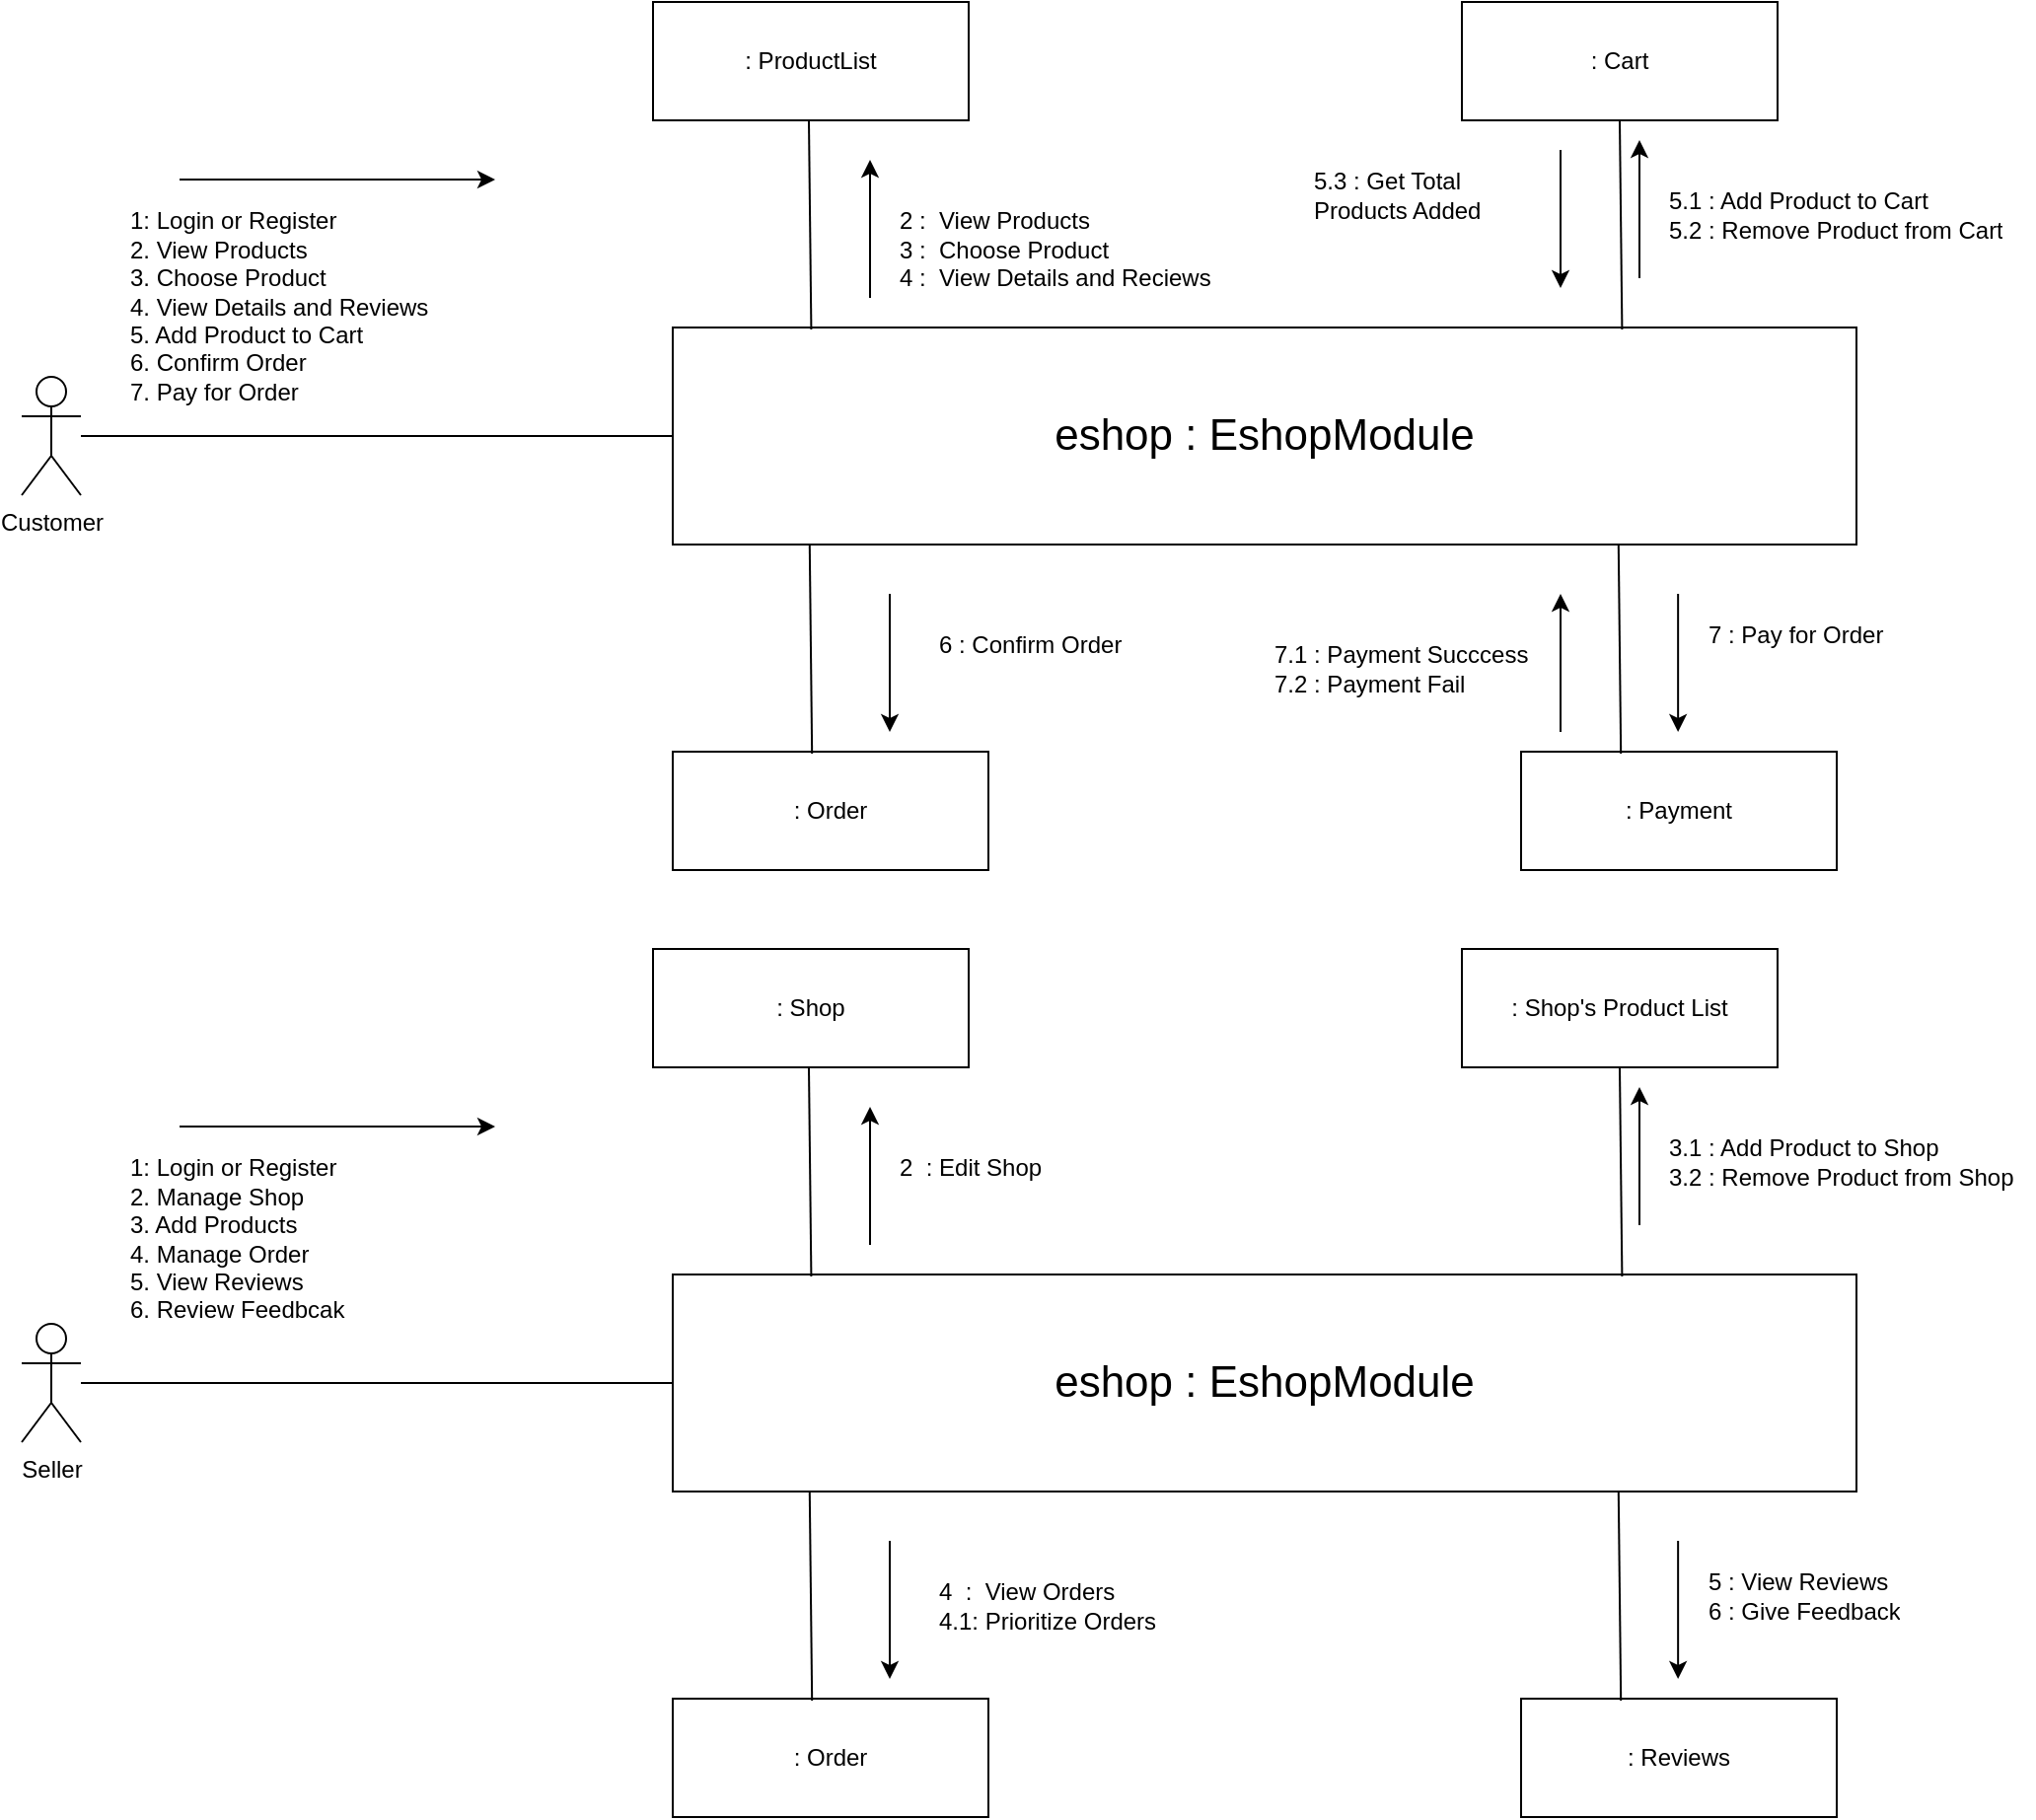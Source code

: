 <mxfile version="20.8.16"><diagram name="Page-1" id="BfhErxixrmSlPxDoflZj"><mxGraphModel dx="926" dy="495" grid="1" gridSize="10" guides="1" tooltips="1" connect="1" arrows="1" fold="1" page="1" pageScale="1" pageWidth="1100" pageHeight="850" math="0" shadow="0"><root><mxCell id="0"/><mxCell id="1" parent="0"/><mxCell id="HbhPLq92k8QgTSa8OR-V-1" value="Customer" style="shape=umlActor;verticalLabelPosition=bottom;verticalAlign=top;html=1;outlineConnect=0;" vertex="1" parent="1"><mxGeometry x="20" y="300" width="30" height="60" as="geometry"/></mxCell><mxCell id="HbhPLq92k8QgTSa8OR-V-3" value="&lt;font style=&quot;font-size: 22px;&quot;&gt;eshop : EshopModule&lt;/font&gt;" style="rounded=0;whiteSpace=wrap;html=1;" vertex="1" parent="1"><mxGeometry x="350" y="275" width="600" height="110" as="geometry"/></mxCell><mxCell id="HbhPLq92k8QgTSa8OR-V-4" value="" style="endArrow=none;html=1;rounded=0;" edge="1" parent="1" source="HbhPLq92k8QgTSa8OR-V-1" target="HbhPLq92k8QgTSa8OR-V-3"><mxGeometry width="50" height="50" relative="1" as="geometry"><mxPoint x="430" y="300" as="sourcePoint"/><mxPoint x="480" y="250" as="targetPoint"/></mxGeometry></mxCell><mxCell id="HbhPLq92k8QgTSa8OR-V-5" value="&lt;div&gt;&lt;br&gt;&lt;/div&gt;&lt;div&gt;1: Login or Register&lt;/div&gt;&lt;div&gt;2. View Products&lt;/div&gt;&lt;div&gt;3. Choose Product&lt;/div&gt;&lt;div&gt;4. View Details and Reviews&lt;/div&gt;&lt;div&gt;5. Add Product to Cart&lt;/div&gt;&lt;div&gt;6. Confirm Order&lt;/div&gt;&lt;div&gt;7. Pay for Order&lt;br&gt;&lt;/div&gt;" style="text;html=1;strokeColor=none;fillColor=none;spacing=5;spacingTop=-20;whiteSpace=wrap;overflow=hidden;rounded=0;" vertex="1" parent="1"><mxGeometry x="70" y="210" width="190" height="120" as="geometry"/></mxCell><mxCell id="HbhPLq92k8QgTSa8OR-V-6" value="" style="endArrow=classic;html=1;rounded=0;" edge="1" parent="1"><mxGeometry width="50" height="50" relative="1" as="geometry"><mxPoint x="100" y="200" as="sourcePoint"/><mxPoint x="260" y="200" as="targetPoint"/></mxGeometry></mxCell><mxCell id="HbhPLq92k8QgTSa8OR-V-7" value="" style="endArrow=none;html=1;rounded=0;exitX=0.117;exitY=0.009;exitDx=0;exitDy=0;exitPerimeter=0;" edge="1" parent="1" source="HbhPLq92k8QgTSa8OR-V-3"><mxGeometry width="50" height="50" relative="1" as="geometry"><mxPoint x="420" y="270" as="sourcePoint"/><mxPoint x="419" y="170" as="targetPoint"/></mxGeometry></mxCell><mxCell id="HbhPLq92k8QgTSa8OR-V-8" value=": ProductList" style="rounded=0;whiteSpace=wrap;html=1;" vertex="1" parent="1"><mxGeometry x="340" y="110" width="160" height="60" as="geometry"/></mxCell><mxCell id="HbhPLq92k8QgTSa8OR-V-9" value="" style="endArrow=classic;html=1;rounded=0;" edge="1" parent="1"><mxGeometry width="50" height="50" relative="1" as="geometry"><mxPoint x="450" y="260" as="sourcePoint"/><mxPoint x="450" y="190" as="targetPoint"/></mxGeometry></mxCell><mxCell id="HbhPLq92k8QgTSa8OR-V-10" value="&lt;div&gt;&lt;br&gt;&lt;/div&gt;2 :&amp;nbsp; View Products&lt;div&gt;3 :&amp;nbsp; Choose Product&lt;/div&gt;&lt;div&gt;4 :&amp;nbsp; View Details and Reciews&lt;/div&gt;" style="text;html=1;strokeColor=none;fillColor=none;spacing=5;spacingTop=-20;whiteSpace=wrap;overflow=hidden;rounded=0;" vertex="1" parent="1"><mxGeometry x="460" y="210" width="170" height="60" as="geometry"/></mxCell><mxCell id="HbhPLq92k8QgTSa8OR-V-11" value="" style="endArrow=none;html=1;rounded=0;exitX=0.117;exitY=0.009;exitDx=0;exitDy=0;exitPerimeter=0;" edge="1" parent="1"><mxGeometry width="50" height="50" relative="1" as="geometry"><mxPoint x="831.2" y="275.99" as="sourcePoint"/><mxPoint x="830" y="170" as="targetPoint"/></mxGeometry></mxCell><mxCell id="HbhPLq92k8QgTSa8OR-V-12" value=": Cart" style="rounded=0;whiteSpace=wrap;html=1;" vertex="1" parent="1"><mxGeometry x="750" y="110" width="160" height="60" as="geometry"/></mxCell><mxCell id="HbhPLq92k8QgTSa8OR-V-13" value="" style="endArrow=classic;html=1;rounded=0;" edge="1" parent="1"><mxGeometry width="50" height="50" relative="1" as="geometry"><mxPoint x="840" y="250" as="sourcePoint"/><mxPoint x="840" y="180" as="targetPoint"/></mxGeometry></mxCell><mxCell id="HbhPLq92k8QgTSa8OR-V-14" value="&lt;div&gt;&lt;br&gt;&lt;/div&gt;&lt;div&gt;5.1 : Add Product to Cart&lt;/div&gt;&lt;div&gt;5.2 : Remove Product from Cart&lt;/div&gt;" style="text;html=1;strokeColor=none;fillColor=none;spacing=5;spacingTop=-20;whiteSpace=wrap;overflow=hidden;rounded=0;" vertex="1" parent="1"><mxGeometry x="850" y="200" width="190" height="40" as="geometry"/></mxCell><mxCell id="HbhPLq92k8QgTSa8OR-V-18" value=": Order" style="rounded=0;whiteSpace=wrap;html=1;" vertex="1" parent="1"><mxGeometry x="350" y="490" width="160" height="60" as="geometry"/></mxCell><mxCell id="HbhPLq92k8QgTSa8OR-V-19" value="" style="endArrow=none;html=1;rounded=0;exitX=0.117;exitY=0.009;exitDx=0;exitDy=0;exitPerimeter=0;" edge="1" parent="1"><mxGeometry width="50" height="50" relative="1" as="geometry"><mxPoint x="420.6" y="490.99" as="sourcePoint"/><mxPoint x="419.4" y="385" as="targetPoint"/></mxGeometry></mxCell><mxCell id="HbhPLq92k8QgTSa8OR-V-20" value="" style="endArrow=classic;html=1;rounded=0;" edge="1" parent="1"><mxGeometry width="50" height="50" relative="1" as="geometry"><mxPoint x="460" y="410" as="sourcePoint"/><mxPoint x="460" y="480" as="targetPoint"/></mxGeometry></mxCell><mxCell id="HbhPLq92k8QgTSa8OR-V-21" value="&lt;div&gt;&lt;br&gt;&lt;/div&gt;&lt;div&gt;6 : Confirm Order&lt;/div&gt;" style="text;html=1;strokeColor=none;fillColor=none;spacing=5;spacingTop=-20;whiteSpace=wrap;overflow=hidden;rounded=0;" vertex="1" parent="1"><mxGeometry x="480" y="425" width="120" height="40" as="geometry"/></mxCell><mxCell id="HbhPLq92k8QgTSa8OR-V-22" value=": Payment" style="rounded=0;whiteSpace=wrap;html=1;" vertex="1" parent="1"><mxGeometry x="780" y="490" width="160" height="60" as="geometry"/></mxCell><mxCell id="HbhPLq92k8QgTSa8OR-V-23" value="" style="endArrow=none;html=1;rounded=0;exitX=0.117;exitY=0.009;exitDx=0;exitDy=0;exitPerimeter=0;" edge="1" parent="1"><mxGeometry width="50" height="50" relative="1" as="geometry"><mxPoint x="830.6" y="490.99" as="sourcePoint"/><mxPoint x="829.4" y="385" as="targetPoint"/></mxGeometry></mxCell><mxCell id="HbhPLq92k8QgTSa8OR-V-24" value="" style="endArrow=classic;html=1;rounded=0;" edge="1" parent="1"><mxGeometry width="50" height="50" relative="1" as="geometry"><mxPoint x="859.57" y="410" as="sourcePoint"/><mxPoint x="859.57" y="480" as="targetPoint"/></mxGeometry></mxCell><mxCell id="HbhPLq92k8QgTSa8OR-V-25" value="&lt;div&gt;&lt;br&gt;&lt;/div&gt;&lt;div&gt;7 : Pay for Order&lt;/div&gt;" style="text;html=1;strokeColor=none;fillColor=none;spacing=5;spacingTop=-20;whiteSpace=wrap;overflow=hidden;rounded=0;" vertex="1" parent="1"><mxGeometry x="870" y="420" width="120" height="40" as="geometry"/></mxCell><mxCell id="HbhPLq92k8QgTSa8OR-V-26" value="" style="endArrow=classic;html=1;rounded=0;" edge="1" parent="1"><mxGeometry width="50" height="50" relative="1" as="geometry"><mxPoint x="800" y="480" as="sourcePoint"/><mxPoint x="800" y="410" as="targetPoint"/></mxGeometry></mxCell><mxCell id="HbhPLq92k8QgTSa8OR-V-27" value="&lt;div&gt;&lt;br&gt;&lt;/div&gt;&lt;div&gt;7.1 : Payment Succcess&lt;/div&gt;&lt;div&gt;7.2 : Payment Fail&lt;br&gt;&lt;/div&gt;" style="text;html=1;strokeColor=none;fillColor=none;spacing=5;spacingTop=-20;whiteSpace=wrap;overflow=hidden;rounded=0;" vertex="1" parent="1"><mxGeometry x="650" y="430" width="140" height="40" as="geometry"/></mxCell><mxCell id="HbhPLq92k8QgTSa8OR-V-28" value="" style="endArrow=classic;html=1;rounded=0;" edge="1" parent="1"><mxGeometry width="50" height="50" relative="1" as="geometry"><mxPoint x="800" y="185" as="sourcePoint"/><mxPoint x="800" y="255" as="targetPoint"/></mxGeometry></mxCell><mxCell id="HbhPLq92k8QgTSa8OR-V-29" value="&lt;div&gt;&lt;br&gt;&lt;/div&gt;&lt;div&gt;5.3 : Get Total Products Added&lt;br&gt;&lt;/div&gt;" style="text;html=1;strokeColor=none;fillColor=none;spacing=5;spacingTop=-20;whiteSpace=wrap;overflow=hidden;rounded=0;" vertex="1" parent="1"><mxGeometry x="670" y="190" width="120" height="40" as="geometry"/></mxCell><mxCell id="HbhPLq92k8QgTSa8OR-V-30" value="Seller" style="shape=umlActor;verticalLabelPosition=bottom;verticalAlign=top;html=1;outlineConnect=0;" vertex="1" parent="1"><mxGeometry x="20" y="780" width="30" height="60" as="geometry"/></mxCell><mxCell id="HbhPLq92k8QgTSa8OR-V-31" value="&lt;font style=&quot;font-size: 22px;&quot;&gt;eshop : EshopModule&lt;/font&gt;" style="rounded=0;whiteSpace=wrap;html=1;" vertex="1" parent="1"><mxGeometry x="350" y="755" width="600" height="110" as="geometry"/></mxCell><mxCell id="HbhPLq92k8QgTSa8OR-V-32" value="" style="endArrow=none;html=1;rounded=0;" edge="1" parent="1" source="HbhPLq92k8QgTSa8OR-V-30" target="HbhPLq92k8QgTSa8OR-V-31"><mxGeometry width="50" height="50" relative="1" as="geometry"><mxPoint x="430" y="780" as="sourcePoint"/><mxPoint x="480" y="730" as="targetPoint"/></mxGeometry></mxCell><mxCell id="HbhPLq92k8QgTSa8OR-V-33" value="&lt;div&gt;&lt;br&gt;&lt;/div&gt;&lt;div&gt;1: Login or Register&lt;/div&gt;&lt;div&gt;2.&amp;nbsp;Manage Shop&lt;br&gt;&lt;/div&gt;&lt;div&gt;3. Add Products&lt;br&gt;&lt;/div&gt;&lt;div&gt;4. Manage Order&lt;/div&gt;&lt;div&gt;5. View Reviews&lt;br&gt;&lt;/div&gt;&lt;div&gt;6. Review Feedbcak&lt;br&gt;&lt;/div&gt;&lt;div&gt;&lt;br&gt;&lt;/div&gt;" style="text;html=1;strokeColor=none;fillColor=none;spacing=5;spacingTop=-20;whiteSpace=wrap;overflow=hidden;rounded=0;" vertex="1" parent="1"><mxGeometry x="70" y="690" width="190" height="120" as="geometry"/></mxCell><mxCell id="HbhPLq92k8QgTSa8OR-V-34" value="" style="endArrow=classic;html=1;rounded=0;" edge="1" parent="1"><mxGeometry width="50" height="50" relative="1" as="geometry"><mxPoint x="100" y="680" as="sourcePoint"/><mxPoint x="260" y="680" as="targetPoint"/></mxGeometry></mxCell><mxCell id="HbhPLq92k8QgTSa8OR-V-35" value="" style="endArrow=none;html=1;rounded=0;exitX=0.117;exitY=0.009;exitDx=0;exitDy=0;exitPerimeter=0;" edge="1" parent="1" source="HbhPLq92k8QgTSa8OR-V-31"><mxGeometry width="50" height="50" relative="1" as="geometry"><mxPoint x="420" y="750" as="sourcePoint"/><mxPoint x="419" y="650" as="targetPoint"/></mxGeometry></mxCell><mxCell id="HbhPLq92k8QgTSa8OR-V-36" value=": Shop" style="rounded=0;whiteSpace=wrap;html=1;" vertex="1" parent="1"><mxGeometry x="340" y="590" width="160" height="60" as="geometry"/></mxCell><mxCell id="HbhPLq92k8QgTSa8OR-V-37" value="" style="endArrow=classic;html=1;rounded=0;" edge="1" parent="1"><mxGeometry width="50" height="50" relative="1" as="geometry"><mxPoint x="450" y="740" as="sourcePoint"/><mxPoint x="450" y="670" as="targetPoint"/></mxGeometry></mxCell><mxCell id="HbhPLq92k8QgTSa8OR-V-38" value="&lt;div&gt;&lt;br&gt;&lt;/div&gt;2&amp;nbsp; : Edit Shop&amp;nbsp; " style="text;html=1;strokeColor=none;fillColor=none;spacing=5;spacingTop=-20;whiteSpace=wrap;overflow=hidden;rounded=0;" vertex="1" parent="1"><mxGeometry x="460" y="690" width="90" height="20" as="geometry"/></mxCell><mxCell id="HbhPLq92k8QgTSa8OR-V-39" value="" style="endArrow=none;html=1;rounded=0;exitX=0.117;exitY=0.009;exitDx=0;exitDy=0;exitPerimeter=0;" edge="1" parent="1"><mxGeometry width="50" height="50" relative="1" as="geometry"><mxPoint x="831.2" y="755.99" as="sourcePoint"/><mxPoint x="830" y="650" as="targetPoint"/></mxGeometry></mxCell><mxCell id="HbhPLq92k8QgTSa8OR-V-40" value=": Shop's Product List" style="rounded=0;whiteSpace=wrap;html=1;" vertex="1" parent="1"><mxGeometry x="750" y="590" width="160" height="60" as="geometry"/></mxCell><mxCell id="HbhPLq92k8QgTSa8OR-V-41" value="" style="endArrow=classic;html=1;rounded=0;" edge="1" parent="1"><mxGeometry width="50" height="50" relative="1" as="geometry"><mxPoint x="840" y="730" as="sourcePoint"/><mxPoint x="840" y="660" as="targetPoint"/></mxGeometry></mxCell><mxCell id="HbhPLq92k8QgTSa8OR-V-42" value="&lt;div&gt;&lt;br&gt;&lt;/div&gt;&lt;div&gt;3.1 : Add Product to Shop&lt;/div&gt;&lt;div&gt;3.2 : Remove Product from Shop&lt;/div&gt;" style="text;html=1;strokeColor=none;fillColor=none;spacing=5;spacingTop=-20;whiteSpace=wrap;overflow=hidden;rounded=0;" vertex="1" parent="1"><mxGeometry x="850" y="680" width="190" height="40" as="geometry"/></mxCell><mxCell id="HbhPLq92k8QgTSa8OR-V-43" value=": Order" style="rounded=0;whiteSpace=wrap;html=1;" vertex="1" parent="1"><mxGeometry x="350" y="970" width="160" height="60" as="geometry"/></mxCell><mxCell id="HbhPLq92k8QgTSa8OR-V-44" value="" style="endArrow=none;html=1;rounded=0;exitX=0.117;exitY=0.009;exitDx=0;exitDy=0;exitPerimeter=0;" edge="1" parent="1"><mxGeometry width="50" height="50" relative="1" as="geometry"><mxPoint x="420.6" y="970.99" as="sourcePoint"/><mxPoint x="419.4" y="865" as="targetPoint"/></mxGeometry></mxCell><mxCell id="HbhPLq92k8QgTSa8OR-V-45" value="" style="endArrow=classic;html=1;rounded=0;" edge="1" parent="1"><mxGeometry width="50" height="50" relative="1" as="geometry"><mxPoint x="460" y="890" as="sourcePoint"/><mxPoint x="460" y="960" as="targetPoint"/></mxGeometry></mxCell><mxCell id="HbhPLq92k8QgTSa8OR-V-46" value="&lt;div&gt;&lt;br&gt;&lt;/div&gt;&lt;div&gt;4&amp;nbsp; :&amp;nbsp; View Orders&lt;/div&gt;&lt;div&gt;4.1: Prioritize Orders&lt;br&gt;&lt;/div&gt;" style="text;html=1;strokeColor=none;fillColor=none;spacing=5;spacingTop=-20;whiteSpace=wrap;overflow=hidden;rounded=0;" vertex="1" parent="1"><mxGeometry x="480" y="905" width="120" height="40" as="geometry"/></mxCell><mxCell id="HbhPLq92k8QgTSa8OR-V-47" value=": Reviews" style="rounded=0;whiteSpace=wrap;html=1;" vertex="1" parent="1"><mxGeometry x="780" y="970" width="160" height="60" as="geometry"/></mxCell><mxCell id="HbhPLq92k8QgTSa8OR-V-48" value="" style="endArrow=none;html=1;rounded=0;exitX=0.117;exitY=0.009;exitDx=0;exitDy=0;exitPerimeter=0;" edge="1" parent="1"><mxGeometry width="50" height="50" relative="1" as="geometry"><mxPoint x="830.6" y="970.99" as="sourcePoint"/><mxPoint x="829.4" y="865" as="targetPoint"/></mxGeometry></mxCell><mxCell id="HbhPLq92k8QgTSa8OR-V-49" value="" style="endArrow=classic;html=1;rounded=0;" edge="1" parent="1"><mxGeometry width="50" height="50" relative="1" as="geometry"><mxPoint x="859.57" y="890" as="sourcePoint"/><mxPoint x="859.57" y="960" as="targetPoint"/></mxGeometry></mxCell><mxCell id="HbhPLq92k8QgTSa8OR-V-50" value="&lt;div&gt;&lt;br&gt;&lt;/div&gt;&lt;div&gt;5 : View Reviews&lt;/div&gt;&lt;div&gt;6 : Give Feedback &lt;br&gt;&lt;/div&gt;" style="text;html=1;strokeColor=none;fillColor=none;spacing=5;spacingTop=-20;whiteSpace=wrap;overflow=hidden;rounded=0;" vertex="1" parent="1"><mxGeometry x="870" y="900" width="120" height="40" as="geometry"/></mxCell></root></mxGraphModel></diagram></mxfile>
